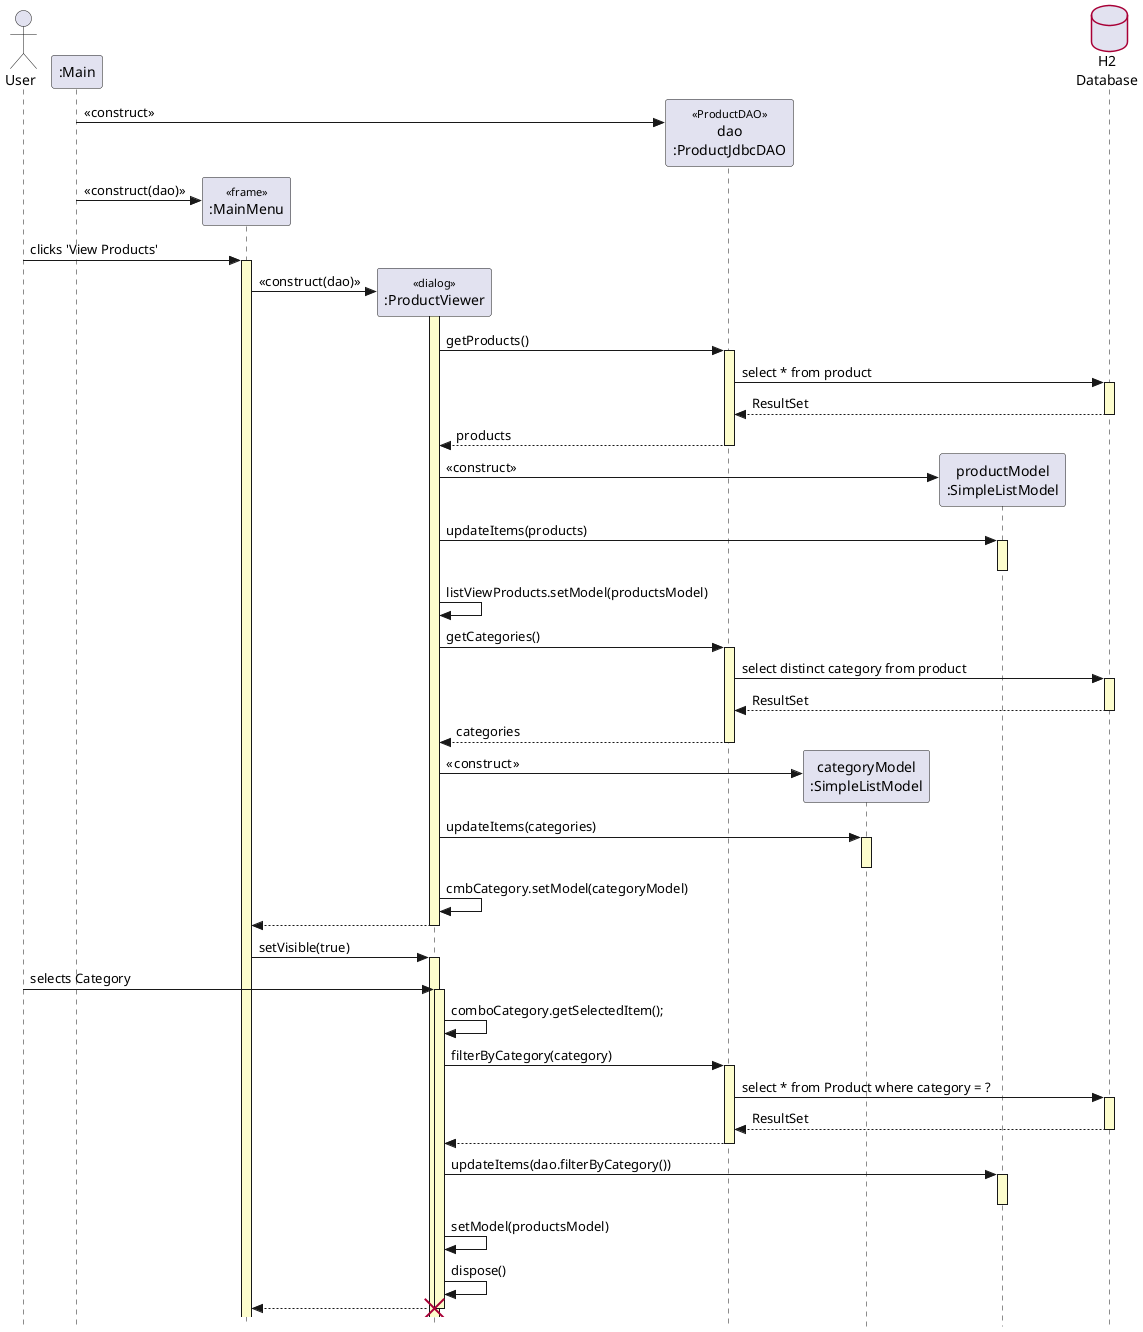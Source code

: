 @startuml
' style tweaks to make the diagram a little more readable
skinparam {
	Style strictuml
	RoundCorner 5
        Database {
		' the default border no longer matches the normal colours (bug?), so fix this
		BorderColor #A80036
	}
	Sequence {
		' make activations yellow too
		LifeLineBackgroundColor #FDFDCD

		' make stereotypes less ugly
		Stereotype {
			Font {
				Size 11
				Style plain
			}
		}
	}
}

actor User as user
participant ":Main" as main
participant ":MainMenu" as menu <<frame>>
participant ":ProductViewer" as dialog <<dialog>>
participant "dao\n:ProductJdbcDAO" as dao <<ProductDAO>>
participant "categoryModel\n:SimpleListModel" as categoryModel
participant "productModel\n:SimpleListModel" as model
database "H2\nDatabase" as db

create dao
main -> dao : <<construct>>

create menu
main -> menu : <<construct(dao)>>

user -> menu++ : clicks 'View Products'

create dialog
menu -> dialog++ : <<construct(dao)>>

dialog -> dao : getProducts()
dao++
dao -> db++ : select * from product
return ResultSet
return products

create model

dialog -> model : <<construct>>

dialog -> model++ : updateItems(products)
model--


dialog -> dialog : listViewProducts.setModel(productsModel)

dialog -> dao : getCategories()
dao++
dao -> db++ : select distinct category from product
return ResultSet
return categories

create categoryModel
dialog -> categoryModel : « construct »

dialog -> categoryModel++ : updateItems(categories)
categoryModel--


dialog -> dialog : cmbCategory.setModel(categoryModel)
return

menu -> dialog++ : setVisible(true)


user -> dialog++ : selects Category


dialog -> dialog : comboCategory.getSelectedItem();

dialog -> dao++ : filterByCategory(category)
dao -> db++ : select * from Product where category = ?
return ResultSet
return


dialog -> model++ : updateItems(dao.filterByCategory())
model--

dialog -> dialog : setModel(productsModel)

dialog -> dialog : dispose()

dialog -->  menu

destroy dialog
@enduml